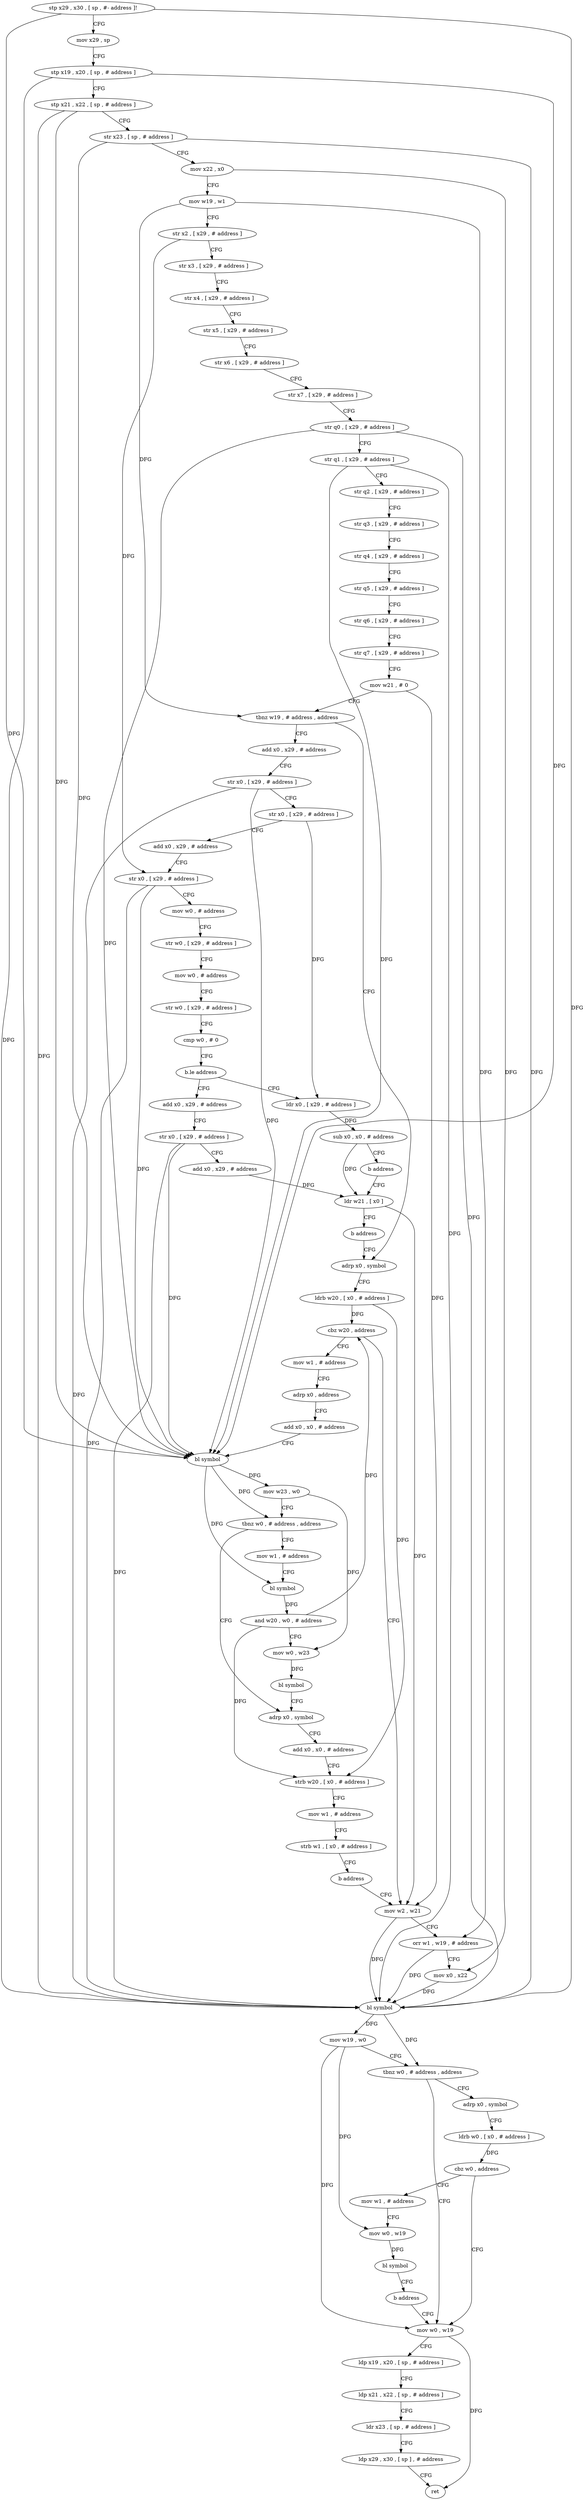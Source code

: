 digraph "func" {
"4216276" [label = "stp x29 , x30 , [ sp , #- address ]!" ]
"4216280" [label = "mov x29 , sp" ]
"4216284" [label = "stp x19 , x20 , [ sp , # address ]" ]
"4216288" [label = "stp x21 , x22 , [ sp , # address ]" ]
"4216292" [label = "str x23 , [ sp , # address ]" ]
"4216296" [label = "mov x22 , x0" ]
"4216300" [label = "mov w19 , w1" ]
"4216304" [label = "str x2 , [ x29 , # address ]" ]
"4216308" [label = "str x3 , [ x29 , # address ]" ]
"4216312" [label = "str x4 , [ x29 , # address ]" ]
"4216316" [label = "str x5 , [ x29 , # address ]" ]
"4216320" [label = "str x6 , [ x29 , # address ]" ]
"4216324" [label = "str x7 , [ x29 , # address ]" ]
"4216328" [label = "str q0 , [ x29 , # address ]" ]
"4216332" [label = "str q1 , [ x29 , # address ]" ]
"4216336" [label = "str q2 , [ x29 , # address ]" ]
"4216340" [label = "str q3 , [ x29 , # address ]" ]
"4216344" [label = "str q4 , [ x29 , # address ]" ]
"4216348" [label = "str q5 , [ x29 , # address ]" ]
"4216352" [label = "str q6 , [ x29 , # address ]" ]
"4216356" [label = "str q7 , [ x29 , # address ]" ]
"4216360" [label = "mov w21 , # 0" ]
"4216364" [label = "tbnz w19 , # address , address" ]
"4216440" [label = "add x0 , x29 , # address" ]
"4216368" [label = "adrp x0 , symbol" ]
"4216444" [label = "str x0 , [ x29 , # address ]" ]
"4216448" [label = "str x0 , [ x29 , # address ]" ]
"4216452" [label = "add x0 , x29 , # address" ]
"4216456" [label = "str x0 , [ x29 , # address ]" ]
"4216460" [label = "mov w0 , # address" ]
"4216464" [label = "str w0 , [ x29 , # address ]" ]
"4216468" [label = "mov w0 , # address" ]
"4216472" [label = "str w0 , [ x29 , # address ]" ]
"4216476" [label = "cmp w0 , # 0" ]
"4216480" [label = "b.le address" ]
"4216504" [label = "ldr x0 , [ x29 , # address ]" ]
"4216484" [label = "add x0 , x29 , # address" ]
"4216372" [label = "ldrb w20 , [ x0 , # address ]" ]
"4216376" [label = "cbz w20 , address" ]
"4216516" [label = "mov w1 , # address" ]
"4216380" [label = "mov w2 , w21" ]
"4216508" [label = "sub x0 , x0 , # address" ]
"4216512" [label = "b address" ]
"4216496" [label = "ldr w21 , [ x0 ]" ]
"4216488" [label = "str x0 , [ x29 , # address ]" ]
"4216492" [label = "add x0 , x29 , # address" ]
"4216520" [label = "adrp x0 , address" ]
"4216524" [label = "add x0 , x0 , # address" ]
"4216528" [label = "bl symbol" ]
"4216532" [label = "mov w23 , w0" ]
"4216536" [label = "tbnz w0 , # address , address" ]
"4216560" [label = "adrp x0 , symbol" ]
"4216540" [label = "mov w1 , # address" ]
"4216384" [label = "orr w1 , w19 , # address" ]
"4216388" [label = "mov x0 , x22" ]
"4216392" [label = "bl symbol" ]
"4216396" [label = "mov w19 , w0" ]
"4216400" [label = "tbnz w0 , # address , address" ]
"4216416" [label = "mov w0 , w19" ]
"4216404" [label = "adrp x0 , symbol" ]
"4216500" [label = "b address" ]
"4216564" [label = "add x0 , x0 , # address" ]
"4216568" [label = "strb w20 , [ x0 , # address ]" ]
"4216572" [label = "mov w1 , # address" ]
"4216576" [label = "strb w1 , [ x0 , # address ]" ]
"4216580" [label = "b address" ]
"4216544" [label = "bl symbol" ]
"4216548" [label = "and w20 , w0 , # address" ]
"4216552" [label = "mov w0 , w23" ]
"4216556" [label = "bl symbol" ]
"4216420" [label = "ldp x19 , x20 , [ sp , # address ]" ]
"4216424" [label = "ldp x21 , x22 , [ sp , # address ]" ]
"4216428" [label = "ldr x23 , [ sp , # address ]" ]
"4216432" [label = "ldp x29 , x30 , [ sp ] , # address" ]
"4216436" [label = "ret" ]
"4216408" [label = "ldrb w0 , [ x0 , # address ]" ]
"4216412" [label = "cbz w0 , address" ]
"4216584" [label = "mov w1 , # address" ]
"4216588" [label = "mov w0 , w19" ]
"4216592" [label = "bl symbol" ]
"4216596" [label = "b address" ]
"4216276" -> "4216280" [ label = "CFG" ]
"4216276" -> "4216528" [ label = "DFG" ]
"4216276" -> "4216392" [ label = "DFG" ]
"4216280" -> "4216284" [ label = "CFG" ]
"4216284" -> "4216288" [ label = "CFG" ]
"4216284" -> "4216528" [ label = "DFG" ]
"4216284" -> "4216392" [ label = "DFG" ]
"4216288" -> "4216292" [ label = "CFG" ]
"4216288" -> "4216528" [ label = "DFG" ]
"4216288" -> "4216392" [ label = "DFG" ]
"4216292" -> "4216296" [ label = "CFG" ]
"4216292" -> "4216528" [ label = "DFG" ]
"4216292" -> "4216392" [ label = "DFG" ]
"4216296" -> "4216300" [ label = "CFG" ]
"4216296" -> "4216388" [ label = "DFG" ]
"4216300" -> "4216304" [ label = "CFG" ]
"4216300" -> "4216364" [ label = "DFG" ]
"4216300" -> "4216384" [ label = "DFG" ]
"4216304" -> "4216308" [ label = "CFG" ]
"4216304" -> "4216456" [ label = "DFG" ]
"4216308" -> "4216312" [ label = "CFG" ]
"4216312" -> "4216316" [ label = "CFG" ]
"4216316" -> "4216320" [ label = "CFG" ]
"4216320" -> "4216324" [ label = "CFG" ]
"4216324" -> "4216328" [ label = "CFG" ]
"4216328" -> "4216332" [ label = "CFG" ]
"4216328" -> "4216528" [ label = "DFG" ]
"4216328" -> "4216392" [ label = "DFG" ]
"4216332" -> "4216336" [ label = "CFG" ]
"4216332" -> "4216528" [ label = "DFG" ]
"4216332" -> "4216392" [ label = "DFG" ]
"4216336" -> "4216340" [ label = "CFG" ]
"4216340" -> "4216344" [ label = "CFG" ]
"4216344" -> "4216348" [ label = "CFG" ]
"4216348" -> "4216352" [ label = "CFG" ]
"4216352" -> "4216356" [ label = "CFG" ]
"4216356" -> "4216360" [ label = "CFG" ]
"4216360" -> "4216364" [ label = "CFG" ]
"4216360" -> "4216380" [ label = "DFG" ]
"4216364" -> "4216440" [ label = "CFG" ]
"4216364" -> "4216368" [ label = "CFG" ]
"4216440" -> "4216444" [ label = "CFG" ]
"4216368" -> "4216372" [ label = "CFG" ]
"4216444" -> "4216448" [ label = "CFG" ]
"4216444" -> "4216528" [ label = "DFG" ]
"4216444" -> "4216392" [ label = "DFG" ]
"4216448" -> "4216452" [ label = "CFG" ]
"4216448" -> "4216504" [ label = "DFG" ]
"4216452" -> "4216456" [ label = "CFG" ]
"4216456" -> "4216460" [ label = "CFG" ]
"4216456" -> "4216528" [ label = "DFG" ]
"4216456" -> "4216392" [ label = "DFG" ]
"4216460" -> "4216464" [ label = "CFG" ]
"4216464" -> "4216468" [ label = "CFG" ]
"4216468" -> "4216472" [ label = "CFG" ]
"4216472" -> "4216476" [ label = "CFG" ]
"4216476" -> "4216480" [ label = "CFG" ]
"4216480" -> "4216504" [ label = "CFG" ]
"4216480" -> "4216484" [ label = "CFG" ]
"4216504" -> "4216508" [ label = "DFG" ]
"4216484" -> "4216488" [ label = "CFG" ]
"4216372" -> "4216376" [ label = "DFG" ]
"4216372" -> "4216568" [ label = "DFG" ]
"4216376" -> "4216516" [ label = "CFG" ]
"4216376" -> "4216380" [ label = "CFG" ]
"4216516" -> "4216520" [ label = "CFG" ]
"4216380" -> "4216384" [ label = "CFG" ]
"4216380" -> "4216392" [ label = "DFG" ]
"4216508" -> "4216512" [ label = "CFG" ]
"4216508" -> "4216496" [ label = "DFG" ]
"4216512" -> "4216496" [ label = "CFG" ]
"4216496" -> "4216500" [ label = "CFG" ]
"4216496" -> "4216380" [ label = "DFG" ]
"4216488" -> "4216492" [ label = "CFG" ]
"4216488" -> "4216528" [ label = "DFG" ]
"4216488" -> "4216392" [ label = "DFG" ]
"4216492" -> "4216496" [ label = "DFG" ]
"4216520" -> "4216524" [ label = "CFG" ]
"4216524" -> "4216528" [ label = "CFG" ]
"4216528" -> "4216532" [ label = "DFG" ]
"4216528" -> "4216536" [ label = "DFG" ]
"4216528" -> "4216544" [ label = "DFG" ]
"4216532" -> "4216536" [ label = "CFG" ]
"4216532" -> "4216552" [ label = "DFG" ]
"4216536" -> "4216560" [ label = "CFG" ]
"4216536" -> "4216540" [ label = "CFG" ]
"4216560" -> "4216564" [ label = "CFG" ]
"4216540" -> "4216544" [ label = "CFG" ]
"4216384" -> "4216388" [ label = "CFG" ]
"4216384" -> "4216392" [ label = "DFG" ]
"4216388" -> "4216392" [ label = "DFG" ]
"4216392" -> "4216396" [ label = "DFG" ]
"4216392" -> "4216400" [ label = "DFG" ]
"4216396" -> "4216400" [ label = "CFG" ]
"4216396" -> "4216416" [ label = "DFG" ]
"4216396" -> "4216588" [ label = "DFG" ]
"4216400" -> "4216416" [ label = "CFG" ]
"4216400" -> "4216404" [ label = "CFG" ]
"4216416" -> "4216420" [ label = "CFG" ]
"4216416" -> "4216436" [ label = "DFG" ]
"4216404" -> "4216408" [ label = "CFG" ]
"4216500" -> "4216368" [ label = "CFG" ]
"4216564" -> "4216568" [ label = "CFG" ]
"4216568" -> "4216572" [ label = "CFG" ]
"4216572" -> "4216576" [ label = "CFG" ]
"4216576" -> "4216580" [ label = "CFG" ]
"4216580" -> "4216380" [ label = "CFG" ]
"4216544" -> "4216548" [ label = "DFG" ]
"4216548" -> "4216552" [ label = "CFG" ]
"4216548" -> "4216376" [ label = "DFG" ]
"4216548" -> "4216568" [ label = "DFG" ]
"4216552" -> "4216556" [ label = "DFG" ]
"4216556" -> "4216560" [ label = "CFG" ]
"4216420" -> "4216424" [ label = "CFG" ]
"4216424" -> "4216428" [ label = "CFG" ]
"4216428" -> "4216432" [ label = "CFG" ]
"4216432" -> "4216436" [ label = "CFG" ]
"4216408" -> "4216412" [ label = "DFG" ]
"4216412" -> "4216584" [ label = "CFG" ]
"4216412" -> "4216416" [ label = "CFG" ]
"4216584" -> "4216588" [ label = "CFG" ]
"4216588" -> "4216592" [ label = "DFG" ]
"4216592" -> "4216596" [ label = "CFG" ]
"4216596" -> "4216416" [ label = "CFG" ]
}
